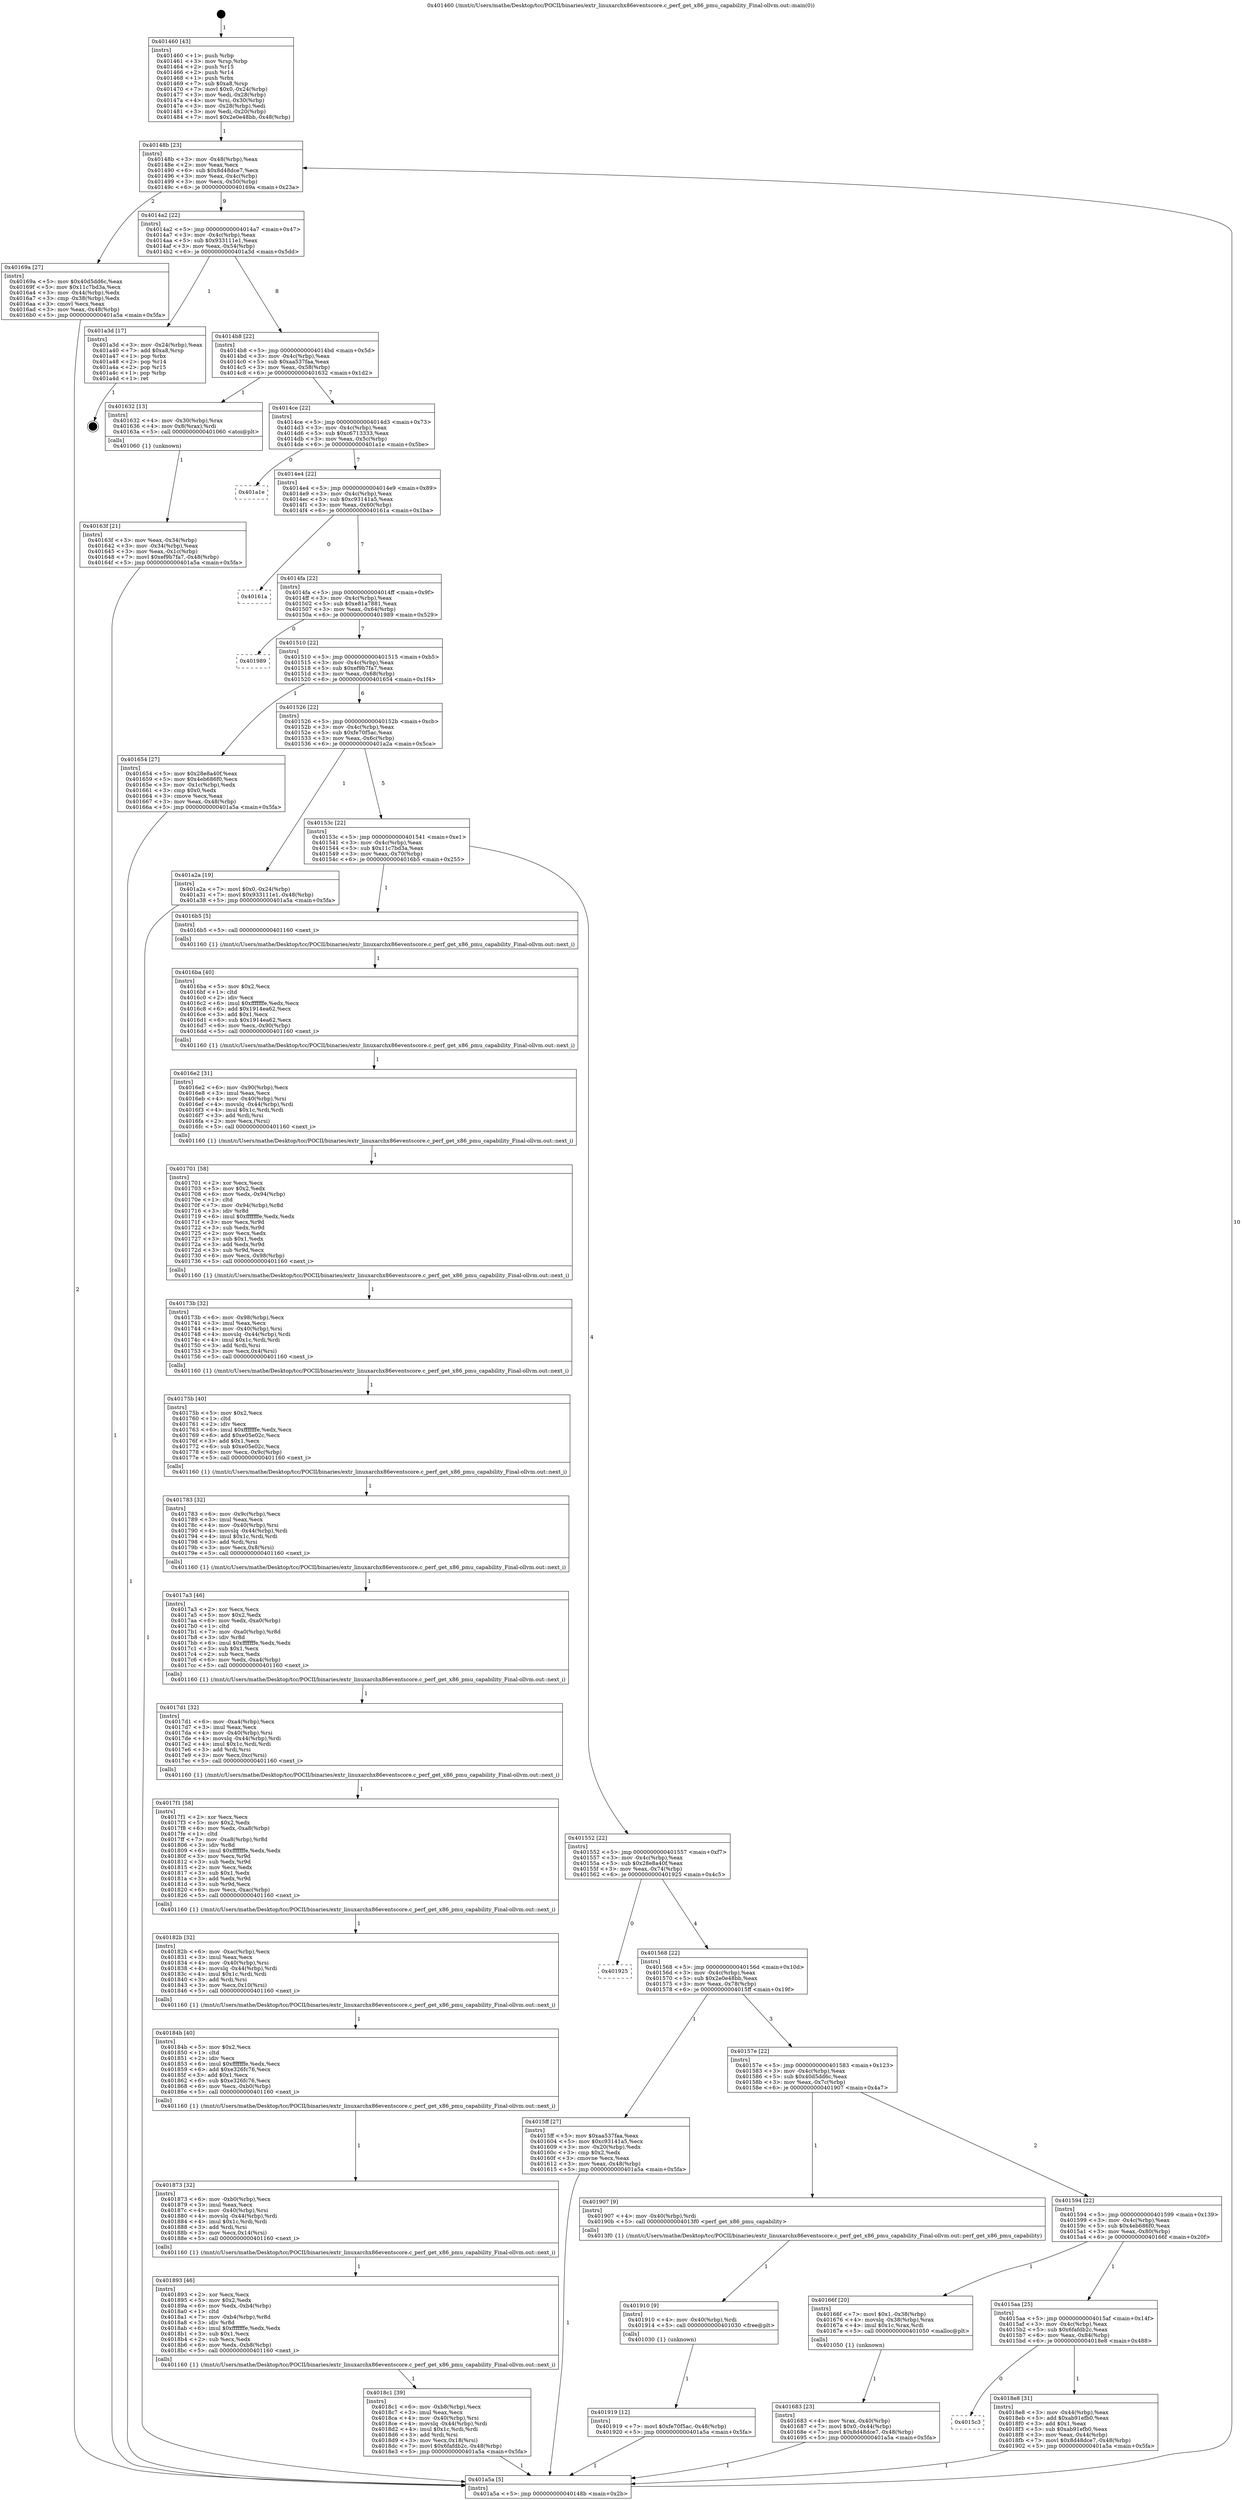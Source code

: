 digraph "0x401460" {
  label = "0x401460 (/mnt/c/Users/mathe/Desktop/tcc/POCII/binaries/extr_linuxarchx86eventscore.c_perf_get_x86_pmu_capability_Final-ollvm.out::main(0))"
  labelloc = "t"
  node[shape=record]

  Entry [label="",width=0.3,height=0.3,shape=circle,fillcolor=black,style=filled]
  "0x40148b" [label="{
     0x40148b [23]\l
     | [instrs]\l
     &nbsp;&nbsp;0x40148b \<+3\>: mov -0x48(%rbp),%eax\l
     &nbsp;&nbsp;0x40148e \<+2\>: mov %eax,%ecx\l
     &nbsp;&nbsp;0x401490 \<+6\>: sub $0x8d48dce7,%ecx\l
     &nbsp;&nbsp;0x401496 \<+3\>: mov %eax,-0x4c(%rbp)\l
     &nbsp;&nbsp;0x401499 \<+3\>: mov %ecx,-0x50(%rbp)\l
     &nbsp;&nbsp;0x40149c \<+6\>: je 000000000040169a \<main+0x23a\>\l
  }"]
  "0x40169a" [label="{
     0x40169a [27]\l
     | [instrs]\l
     &nbsp;&nbsp;0x40169a \<+5\>: mov $0x40d5dd6c,%eax\l
     &nbsp;&nbsp;0x40169f \<+5\>: mov $0x11c7bd3a,%ecx\l
     &nbsp;&nbsp;0x4016a4 \<+3\>: mov -0x44(%rbp),%edx\l
     &nbsp;&nbsp;0x4016a7 \<+3\>: cmp -0x38(%rbp),%edx\l
     &nbsp;&nbsp;0x4016aa \<+3\>: cmovl %ecx,%eax\l
     &nbsp;&nbsp;0x4016ad \<+3\>: mov %eax,-0x48(%rbp)\l
     &nbsp;&nbsp;0x4016b0 \<+5\>: jmp 0000000000401a5a \<main+0x5fa\>\l
  }"]
  "0x4014a2" [label="{
     0x4014a2 [22]\l
     | [instrs]\l
     &nbsp;&nbsp;0x4014a2 \<+5\>: jmp 00000000004014a7 \<main+0x47\>\l
     &nbsp;&nbsp;0x4014a7 \<+3\>: mov -0x4c(%rbp),%eax\l
     &nbsp;&nbsp;0x4014aa \<+5\>: sub $0x933111e1,%eax\l
     &nbsp;&nbsp;0x4014af \<+3\>: mov %eax,-0x54(%rbp)\l
     &nbsp;&nbsp;0x4014b2 \<+6\>: je 0000000000401a3d \<main+0x5dd\>\l
  }"]
  Exit [label="",width=0.3,height=0.3,shape=circle,fillcolor=black,style=filled,peripheries=2]
  "0x401a3d" [label="{
     0x401a3d [17]\l
     | [instrs]\l
     &nbsp;&nbsp;0x401a3d \<+3\>: mov -0x24(%rbp),%eax\l
     &nbsp;&nbsp;0x401a40 \<+7\>: add $0xa8,%rsp\l
     &nbsp;&nbsp;0x401a47 \<+1\>: pop %rbx\l
     &nbsp;&nbsp;0x401a48 \<+2\>: pop %r14\l
     &nbsp;&nbsp;0x401a4a \<+2\>: pop %r15\l
     &nbsp;&nbsp;0x401a4c \<+1\>: pop %rbp\l
     &nbsp;&nbsp;0x401a4d \<+1\>: ret\l
  }"]
  "0x4014b8" [label="{
     0x4014b8 [22]\l
     | [instrs]\l
     &nbsp;&nbsp;0x4014b8 \<+5\>: jmp 00000000004014bd \<main+0x5d\>\l
     &nbsp;&nbsp;0x4014bd \<+3\>: mov -0x4c(%rbp),%eax\l
     &nbsp;&nbsp;0x4014c0 \<+5\>: sub $0xaa537faa,%eax\l
     &nbsp;&nbsp;0x4014c5 \<+3\>: mov %eax,-0x58(%rbp)\l
     &nbsp;&nbsp;0x4014c8 \<+6\>: je 0000000000401632 \<main+0x1d2\>\l
  }"]
  "0x401919" [label="{
     0x401919 [12]\l
     | [instrs]\l
     &nbsp;&nbsp;0x401919 \<+7\>: movl $0xfe70f5ac,-0x48(%rbp)\l
     &nbsp;&nbsp;0x401920 \<+5\>: jmp 0000000000401a5a \<main+0x5fa\>\l
  }"]
  "0x401632" [label="{
     0x401632 [13]\l
     | [instrs]\l
     &nbsp;&nbsp;0x401632 \<+4\>: mov -0x30(%rbp),%rax\l
     &nbsp;&nbsp;0x401636 \<+4\>: mov 0x8(%rax),%rdi\l
     &nbsp;&nbsp;0x40163a \<+5\>: call 0000000000401060 \<atoi@plt\>\l
     | [calls]\l
     &nbsp;&nbsp;0x401060 \{1\} (unknown)\l
  }"]
  "0x4014ce" [label="{
     0x4014ce [22]\l
     | [instrs]\l
     &nbsp;&nbsp;0x4014ce \<+5\>: jmp 00000000004014d3 \<main+0x73\>\l
     &nbsp;&nbsp;0x4014d3 \<+3\>: mov -0x4c(%rbp),%eax\l
     &nbsp;&nbsp;0x4014d6 \<+5\>: sub $0xc6713333,%eax\l
     &nbsp;&nbsp;0x4014db \<+3\>: mov %eax,-0x5c(%rbp)\l
     &nbsp;&nbsp;0x4014de \<+6\>: je 0000000000401a1e \<main+0x5be\>\l
  }"]
  "0x401910" [label="{
     0x401910 [9]\l
     | [instrs]\l
     &nbsp;&nbsp;0x401910 \<+4\>: mov -0x40(%rbp),%rdi\l
     &nbsp;&nbsp;0x401914 \<+5\>: call 0000000000401030 \<free@plt\>\l
     | [calls]\l
     &nbsp;&nbsp;0x401030 \{1\} (unknown)\l
  }"]
  "0x401a1e" [label="{
     0x401a1e\l
  }", style=dashed]
  "0x4014e4" [label="{
     0x4014e4 [22]\l
     | [instrs]\l
     &nbsp;&nbsp;0x4014e4 \<+5\>: jmp 00000000004014e9 \<main+0x89\>\l
     &nbsp;&nbsp;0x4014e9 \<+3\>: mov -0x4c(%rbp),%eax\l
     &nbsp;&nbsp;0x4014ec \<+5\>: sub $0xc93141a5,%eax\l
     &nbsp;&nbsp;0x4014f1 \<+3\>: mov %eax,-0x60(%rbp)\l
     &nbsp;&nbsp;0x4014f4 \<+6\>: je 000000000040161a \<main+0x1ba\>\l
  }"]
  "0x4015c3" [label="{
     0x4015c3\l
  }", style=dashed]
  "0x40161a" [label="{
     0x40161a\l
  }", style=dashed]
  "0x4014fa" [label="{
     0x4014fa [22]\l
     | [instrs]\l
     &nbsp;&nbsp;0x4014fa \<+5\>: jmp 00000000004014ff \<main+0x9f\>\l
     &nbsp;&nbsp;0x4014ff \<+3\>: mov -0x4c(%rbp),%eax\l
     &nbsp;&nbsp;0x401502 \<+5\>: sub $0xe81a7881,%eax\l
     &nbsp;&nbsp;0x401507 \<+3\>: mov %eax,-0x64(%rbp)\l
     &nbsp;&nbsp;0x40150a \<+6\>: je 0000000000401989 \<main+0x529\>\l
  }"]
  "0x4018e8" [label="{
     0x4018e8 [31]\l
     | [instrs]\l
     &nbsp;&nbsp;0x4018e8 \<+3\>: mov -0x44(%rbp),%eax\l
     &nbsp;&nbsp;0x4018eb \<+5\>: add $0xab91efb0,%eax\l
     &nbsp;&nbsp;0x4018f0 \<+3\>: add $0x1,%eax\l
     &nbsp;&nbsp;0x4018f3 \<+5\>: sub $0xab91efb0,%eax\l
     &nbsp;&nbsp;0x4018f8 \<+3\>: mov %eax,-0x44(%rbp)\l
     &nbsp;&nbsp;0x4018fb \<+7\>: movl $0x8d48dce7,-0x48(%rbp)\l
     &nbsp;&nbsp;0x401902 \<+5\>: jmp 0000000000401a5a \<main+0x5fa\>\l
  }"]
  "0x401989" [label="{
     0x401989\l
  }", style=dashed]
  "0x401510" [label="{
     0x401510 [22]\l
     | [instrs]\l
     &nbsp;&nbsp;0x401510 \<+5\>: jmp 0000000000401515 \<main+0xb5\>\l
     &nbsp;&nbsp;0x401515 \<+3\>: mov -0x4c(%rbp),%eax\l
     &nbsp;&nbsp;0x401518 \<+5\>: sub $0xef9b7fa7,%eax\l
     &nbsp;&nbsp;0x40151d \<+3\>: mov %eax,-0x68(%rbp)\l
     &nbsp;&nbsp;0x401520 \<+6\>: je 0000000000401654 \<main+0x1f4\>\l
  }"]
  "0x4018c1" [label="{
     0x4018c1 [39]\l
     | [instrs]\l
     &nbsp;&nbsp;0x4018c1 \<+6\>: mov -0xb8(%rbp),%ecx\l
     &nbsp;&nbsp;0x4018c7 \<+3\>: imul %eax,%ecx\l
     &nbsp;&nbsp;0x4018ca \<+4\>: mov -0x40(%rbp),%rsi\l
     &nbsp;&nbsp;0x4018ce \<+4\>: movslq -0x44(%rbp),%rdi\l
     &nbsp;&nbsp;0x4018d2 \<+4\>: imul $0x1c,%rdi,%rdi\l
     &nbsp;&nbsp;0x4018d6 \<+3\>: add %rdi,%rsi\l
     &nbsp;&nbsp;0x4018d9 \<+3\>: mov %ecx,0x18(%rsi)\l
     &nbsp;&nbsp;0x4018dc \<+7\>: movl $0x6fafdb2c,-0x48(%rbp)\l
     &nbsp;&nbsp;0x4018e3 \<+5\>: jmp 0000000000401a5a \<main+0x5fa\>\l
  }"]
  "0x401654" [label="{
     0x401654 [27]\l
     | [instrs]\l
     &nbsp;&nbsp;0x401654 \<+5\>: mov $0x28e8a40f,%eax\l
     &nbsp;&nbsp;0x401659 \<+5\>: mov $0x4eb686f0,%ecx\l
     &nbsp;&nbsp;0x40165e \<+3\>: mov -0x1c(%rbp),%edx\l
     &nbsp;&nbsp;0x401661 \<+3\>: cmp $0x0,%edx\l
     &nbsp;&nbsp;0x401664 \<+3\>: cmove %ecx,%eax\l
     &nbsp;&nbsp;0x401667 \<+3\>: mov %eax,-0x48(%rbp)\l
     &nbsp;&nbsp;0x40166a \<+5\>: jmp 0000000000401a5a \<main+0x5fa\>\l
  }"]
  "0x401526" [label="{
     0x401526 [22]\l
     | [instrs]\l
     &nbsp;&nbsp;0x401526 \<+5\>: jmp 000000000040152b \<main+0xcb\>\l
     &nbsp;&nbsp;0x40152b \<+3\>: mov -0x4c(%rbp),%eax\l
     &nbsp;&nbsp;0x40152e \<+5\>: sub $0xfe70f5ac,%eax\l
     &nbsp;&nbsp;0x401533 \<+3\>: mov %eax,-0x6c(%rbp)\l
     &nbsp;&nbsp;0x401536 \<+6\>: je 0000000000401a2a \<main+0x5ca\>\l
  }"]
  "0x401893" [label="{
     0x401893 [46]\l
     | [instrs]\l
     &nbsp;&nbsp;0x401893 \<+2\>: xor %ecx,%ecx\l
     &nbsp;&nbsp;0x401895 \<+5\>: mov $0x2,%edx\l
     &nbsp;&nbsp;0x40189a \<+6\>: mov %edx,-0xb4(%rbp)\l
     &nbsp;&nbsp;0x4018a0 \<+1\>: cltd\l
     &nbsp;&nbsp;0x4018a1 \<+7\>: mov -0xb4(%rbp),%r8d\l
     &nbsp;&nbsp;0x4018a8 \<+3\>: idiv %r8d\l
     &nbsp;&nbsp;0x4018ab \<+6\>: imul $0xfffffffe,%edx,%edx\l
     &nbsp;&nbsp;0x4018b1 \<+3\>: sub $0x1,%ecx\l
     &nbsp;&nbsp;0x4018b4 \<+2\>: sub %ecx,%edx\l
     &nbsp;&nbsp;0x4018b6 \<+6\>: mov %edx,-0xb8(%rbp)\l
     &nbsp;&nbsp;0x4018bc \<+5\>: call 0000000000401160 \<next_i\>\l
     | [calls]\l
     &nbsp;&nbsp;0x401160 \{1\} (/mnt/c/Users/mathe/Desktop/tcc/POCII/binaries/extr_linuxarchx86eventscore.c_perf_get_x86_pmu_capability_Final-ollvm.out::next_i)\l
  }"]
  "0x401a2a" [label="{
     0x401a2a [19]\l
     | [instrs]\l
     &nbsp;&nbsp;0x401a2a \<+7\>: movl $0x0,-0x24(%rbp)\l
     &nbsp;&nbsp;0x401a31 \<+7\>: movl $0x933111e1,-0x48(%rbp)\l
     &nbsp;&nbsp;0x401a38 \<+5\>: jmp 0000000000401a5a \<main+0x5fa\>\l
  }"]
  "0x40153c" [label="{
     0x40153c [22]\l
     | [instrs]\l
     &nbsp;&nbsp;0x40153c \<+5\>: jmp 0000000000401541 \<main+0xe1\>\l
     &nbsp;&nbsp;0x401541 \<+3\>: mov -0x4c(%rbp),%eax\l
     &nbsp;&nbsp;0x401544 \<+5\>: sub $0x11c7bd3a,%eax\l
     &nbsp;&nbsp;0x401549 \<+3\>: mov %eax,-0x70(%rbp)\l
     &nbsp;&nbsp;0x40154c \<+6\>: je 00000000004016b5 \<main+0x255\>\l
  }"]
  "0x401873" [label="{
     0x401873 [32]\l
     | [instrs]\l
     &nbsp;&nbsp;0x401873 \<+6\>: mov -0xb0(%rbp),%ecx\l
     &nbsp;&nbsp;0x401879 \<+3\>: imul %eax,%ecx\l
     &nbsp;&nbsp;0x40187c \<+4\>: mov -0x40(%rbp),%rsi\l
     &nbsp;&nbsp;0x401880 \<+4\>: movslq -0x44(%rbp),%rdi\l
     &nbsp;&nbsp;0x401884 \<+4\>: imul $0x1c,%rdi,%rdi\l
     &nbsp;&nbsp;0x401888 \<+3\>: add %rdi,%rsi\l
     &nbsp;&nbsp;0x40188b \<+3\>: mov %ecx,0x14(%rsi)\l
     &nbsp;&nbsp;0x40188e \<+5\>: call 0000000000401160 \<next_i\>\l
     | [calls]\l
     &nbsp;&nbsp;0x401160 \{1\} (/mnt/c/Users/mathe/Desktop/tcc/POCII/binaries/extr_linuxarchx86eventscore.c_perf_get_x86_pmu_capability_Final-ollvm.out::next_i)\l
  }"]
  "0x4016b5" [label="{
     0x4016b5 [5]\l
     | [instrs]\l
     &nbsp;&nbsp;0x4016b5 \<+5\>: call 0000000000401160 \<next_i\>\l
     | [calls]\l
     &nbsp;&nbsp;0x401160 \{1\} (/mnt/c/Users/mathe/Desktop/tcc/POCII/binaries/extr_linuxarchx86eventscore.c_perf_get_x86_pmu_capability_Final-ollvm.out::next_i)\l
  }"]
  "0x401552" [label="{
     0x401552 [22]\l
     | [instrs]\l
     &nbsp;&nbsp;0x401552 \<+5\>: jmp 0000000000401557 \<main+0xf7\>\l
     &nbsp;&nbsp;0x401557 \<+3\>: mov -0x4c(%rbp),%eax\l
     &nbsp;&nbsp;0x40155a \<+5\>: sub $0x28e8a40f,%eax\l
     &nbsp;&nbsp;0x40155f \<+3\>: mov %eax,-0x74(%rbp)\l
     &nbsp;&nbsp;0x401562 \<+6\>: je 0000000000401925 \<main+0x4c5\>\l
  }"]
  "0x40184b" [label="{
     0x40184b [40]\l
     | [instrs]\l
     &nbsp;&nbsp;0x40184b \<+5\>: mov $0x2,%ecx\l
     &nbsp;&nbsp;0x401850 \<+1\>: cltd\l
     &nbsp;&nbsp;0x401851 \<+2\>: idiv %ecx\l
     &nbsp;&nbsp;0x401853 \<+6\>: imul $0xfffffffe,%edx,%ecx\l
     &nbsp;&nbsp;0x401859 \<+6\>: add $0xe326fc76,%ecx\l
     &nbsp;&nbsp;0x40185f \<+3\>: add $0x1,%ecx\l
     &nbsp;&nbsp;0x401862 \<+6\>: sub $0xe326fc76,%ecx\l
     &nbsp;&nbsp;0x401868 \<+6\>: mov %ecx,-0xb0(%rbp)\l
     &nbsp;&nbsp;0x40186e \<+5\>: call 0000000000401160 \<next_i\>\l
     | [calls]\l
     &nbsp;&nbsp;0x401160 \{1\} (/mnt/c/Users/mathe/Desktop/tcc/POCII/binaries/extr_linuxarchx86eventscore.c_perf_get_x86_pmu_capability_Final-ollvm.out::next_i)\l
  }"]
  "0x401925" [label="{
     0x401925\l
  }", style=dashed]
  "0x401568" [label="{
     0x401568 [22]\l
     | [instrs]\l
     &nbsp;&nbsp;0x401568 \<+5\>: jmp 000000000040156d \<main+0x10d\>\l
     &nbsp;&nbsp;0x40156d \<+3\>: mov -0x4c(%rbp),%eax\l
     &nbsp;&nbsp;0x401570 \<+5\>: sub $0x2e0e48bb,%eax\l
     &nbsp;&nbsp;0x401575 \<+3\>: mov %eax,-0x78(%rbp)\l
     &nbsp;&nbsp;0x401578 \<+6\>: je 00000000004015ff \<main+0x19f\>\l
  }"]
  "0x40182b" [label="{
     0x40182b [32]\l
     | [instrs]\l
     &nbsp;&nbsp;0x40182b \<+6\>: mov -0xac(%rbp),%ecx\l
     &nbsp;&nbsp;0x401831 \<+3\>: imul %eax,%ecx\l
     &nbsp;&nbsp;0x401834 \<+4\>: mov -0x40(%rbp),%rsi\l
     &nbsp;&nbsp;0x401838 \<+4\>: movslq -0x44(%rbp),%rdi\l
     &nbsp;&nbsp;0x40183c \<+4\>: imul $0x1c,%rdi,%rdi\l
     &nbsp;&nbsp;0x401840 \<+3\>: add %rdi,%rsi\l
     &nbsp;&nbsp;0x401843 \<+3\>: mov %ecx,0x10(%rsi)\l
     &nbsp;&nbsp;0x401846 \<+5\>: call 0000000000401160 \<next_i\>\l
     | [calls]\l
     &nbsp;&nbsp;0x401160 \{1\} (/mnt/c/Users/mathe/Desktop/tcc/POCII/binaries/extr_linuxarchx86eventscore.c_perf_get_x86_pmu_capability_Final-ollvm.out::next_i)\l
  }"]
  "0x4015ff" [label="{
     0x4015ff [27]\l
     | [instrs]\l
     &nbsp;&nbsp;0x4015ff \<+5\>: mov $0xaa537faa,%eax\l
     &nbsp;&nbsp;0x401604 \<+5\>: mov $0xc93141a5,%ecx\l
     &nbsp;&nbsp;0x401609 \<+3\>: mov -0x20(%rbp),%edx\l
     &nbsp;&nbsp;0x40160c \<+3\>: cmp $0x2,%edx\l
     &nbsp;&nbsp;0x40160f \<+3\>: cmovne %ecx,%eax\l
     &nbsp;&nbsp;0x401612 \<+3\>: mov %eax,-0x48(%rbp)\l
     &nbsp;&nbsp;0x401615 \<+5\>: jmp 0000000000401a5a \<main+0x5fa\>\l
  }"]
  "0x40157e" [label="{
     0x40157e [22]\l
     | [instrs]\l
     &nbsp;&nbsp;0x40157e \<+5\>: jmp 0000000000401583 \<main+0x123\>\l
     &nbsp;&nbsp;0x401583 \<+3\>: mov -0x4c(%rbp),%eax\l
     &nbsp;&nbsp;0x401586 \<+5\>: sub $0x40d5dd6c,%eax\l
     &nbsp;&nbsp;0x40158b \<+3\>: mov %eax,-0x7c(%rbp)\l
     &nbsp;&nbsp;0x40158e \<+6\>: je 0000000000401907 \<main+0x4a7\>\l
  }"]
  "0x401a5a" [label="{
     0x401a5a [5]\l
     | [instrs]\l
     &nbsp;&nbsp;0x401a5a \<+5\>: jmp 000000000040148b \<main+0x2b\>\l
  }"]
  "0x401460" [label="{
     0x401460 [43]\l
     | [instrs]\l
     &nbsp;&nbsp;0x401460 \<+1\>: push %rbp\l
     &nbsp;&nbsp;0x401461 \<+3\>: mov %rsp,%rbp\l
     &nbsp;&nbsp;0x401464 \<+2\>: push %r15\l
     &nbsp;&nbsp;0x401466 \<+2\>: push %r14\l
     &nbsp;&nbsp;0x401468 \<+1\>: push %rbx\l
     &nbsp;&nbsp;0x401469 \<+7\>: sub $0xa8,%rsp\l
     &nbsp;&nbsp;0x401470 \<+7\>: movl $0x0,-0x24(%rbp)\l
     &nbsp;&nbsp;0x401477 \<+3\>: mov %edi,-0x28(%rbp)\l
     &nbsp;&nbsp;0x40147a \<+4\>: mov %rsi,-0x30(%rbp)\l
     &nbsp;&nbsp;0x40147e \<+3\>: mov -0x28(%rbp),%edi\l
     &nbsp;&nbsp;0x401481 \<+3\>: mov %edi,-0x20(%rbp)\l
     &nbsp;&nbsp;0x401484 \<+7\>: movl $0x2e0e48bb,-0x48(%rbp)\l
  }"]
  "0x40163f" [label="{
     0x40163f [21]\l
     | [instrs]\l
     &nbsp;&nbsp;0x40163f \<+3\>: mov %eax,-0x34(%rbp)\l
     &nbsp;&nbsp;0x401642 \<+3\>: mov -0x34(%rbp),%eax\l
     &nbsp;&nbsp;0x401645 \<+3\>: mov %eax,-0x1c(%rbp)\l
     &nbsp;&nbsp;0x401648 \<+7\>: movl $0xef9b7fa7,-0x48(%rbp)\l
     &nbsp;&nbsp;0x40164f \<+5\>: jmp 0000000000401a5a \<main+0x5fa\>\l
  }"]
  "0x4017f1" [label="{
     0x4017f1 [58]\l
     | [instrs]\l
     &nbsp;&nbsp;0x4017f1 \<+2\>: xor %ecx,%ecx\l
     &nbsp;&nbsp;0x4017f3 \<+5\>: mov $0x2,%edx\l
     &nbsp;&nbsp;0x4017f8 \<+6\>: mov %edx,-0xa8(%rbp)\l
     &nbsp;&nbsp;0x4017fe \<+1\>: cltd\l
     &nbsp;&nbsp;0x4017ff \<+7\>: mov -0xa8(%rbp),%r8d\l
     &nbsp;&nbsp;0x401806 \<+3\>: idiv %r8d\l
     &nbsp;&nbsp;0x401809 \<+6\>: imul $0xfffffffe,%edx,%edx\l
     &nbsp;&nbsp;0x40180f \<+3\>: mov %ecx,%r9d\l
     &nbsp;&nbsp;0x401812 \<+3\>: sub %edx,%r9d\l
     &nbsp;&nbsp;0x401815 \<+2\>: mov %ecx,%edx\l
     &nbsp;&nbsp;0x401817 \<+3\>: sub $0x1,%edx\l
     &nbsp;&nbsp;0x40181a \<+3\>: add %edx,%r9d\l
     &nbsp;&nbsp;0x40181d \<+3\>: sub %r9d,%ecx\l
     &nbsp;&nbsp;0x401820 \<+6\>: mov %ecx,-0xac(%rbp)\l
     &nbsp;&nbsp;0x401826 \<+5\>: call 0000000000401160 \<next_i\>\l
     | [calls]\l
     &nbsp;&nbsp;0x401160 \{1\} (/mnt/c/Users/mathe/Desktop/tcc/POCII/binaries/extr_linuxarchx86eventscore.c_perf_get_x86_pmu_capability_Final-ollvm.out::next_i)\l
  }"]
  "0x401907" [label="{
     0x401907 [9]\l
     | [instrs]\l
     &nbsp;&nbsp;0x401907 \<+4\>: mov -0x40(%rbp),%rdi\l
     &nbsp;&nbsp;0x40190b \<+5\>: call 00000000004013f0 \<perf_get_x86_pmu_capability\>\l
     | [calls]\l
     &nbsp;&nbsp;0x4013f0 \{1\} (/mnt/c/Users/mathe/Desktop/tcc/POCII/binaries/extr_linuxarchx86eventscore.c_perf_get_x86_pmu_capability_Final-ollvm.out::perf_get_x86_pmu_capability)\l
  }"]
  "0x401594" [label="{
     0x401594 [22]\l
     | [instrs]\l
     &nbsp;&nbsp;0x401594 \<+5\>: jmp 0000000000401599 \<main+0x139\>\l
     &nbsp;&nbsp;0x401599 \<+3\>: mov -0x4c(%rbp),%eax\l
     &nbsp;&nbsp;0x40159c \<+5\>: sub $0x4eb686f0,%eax\l
     &nbsp;&nbsp;0x4015a1 \<+3\>: mov %eax,-0x80(%rbp)\l
     &nbsp;&nbsp;0x4015a4 \<+6\>: je 000000000040166f \<main+0x20f\>\l
  }"]
  "0x4017d1" [label="{
     0x4017d1 [32]\l
     | [instrs]\l
     &nbsp;&nbsp;0x4017d1 \<+6\>: mov -0xa4(%rbp),%ecx\l
     &nbsp;&nbsp;0x4017d7 \<+3\>: imul %eax,%ecx\l
     &nbsp;&nbsp;0x4017da \<+4\>: mov -0x40(%rbp),%rsi\l
     &nbsp;&nbsp;0x4017de \<+4\>: movslq -0x44(%rbp),%rdi\l
     &nbsp;&nbsp;0x4017e2 \<+4\>: imul $0x1c,%rdi,%rdi\l
     &nbsp;&nbsp;0x4017e6 \<+3\>: add %rdi,%rsi\l
     &nbsp;&nbsp;0x4017e9 \<+3\>: mov %ecx,0xc(%rsi)\l
     &nbsp;&nbsp;0x4017ec \<+5\>: call 0000000000401160 \<next_i\>\l
     | [calls]\l
     &nbsp;&nbsp;0x401160 \{1\} (/mnt/c/Users/mathe/Desktop/tcc/POCII/binaries/extr_linuxarchx86eventscore.c_perf_get_x86_pmu_capability_Final-ollvm.out::next_i)\l
  }"]
  "0x40166f" [label="{
     0x40166f [20]\l
     | [instrs]\l
     &nbsp;&nbsp;0x40166f \<+7\>: movl $0x1,-0x38(%rbp)\l
     &nbsp;&nbsp;0x401676 \<+4\>: movslq -0x38(%rbp),%rax\l
     &nbsp;&nbsp;0x40167a \<+4\>: imul $0x1c,%rax,%rdi\l
     &nbsp;&nbsp;0x40167e \<+5\>: call 0000000000401050 \<malloc@plt\>\l
     | [calls]\l
     &nbsp;&nbsp;0x401050 \{1\} (unknown)\l
  }"]
  "0x4015aa" [label="{
     0x4015aa [25]\l
     | [instrs]\l
     &nbsp;&nbsp;0x4015aa \<+5\>: jmp 00000000004015af \<main+0x14f\>\l
     &nbsp;&nbsp;0x4015af \<+3\>: mov -0x4c(%rbp),%eax\l
     &nbsp;&nbsp;0x4015b2 \<+5\>: sub $0x6fafdb2c,%eax\l
     &nbsp;&nbsp;0x4015b7 \<+6\>: mov %eax,-0x84(%rbp)\l
     &nbsp;&nbsp;0x4015bd \<+6\>: je 00000000004018e8 \<main+0x488\>\l
  }"]
  "0x401683" [label="{
     0x401683 [23]\l
     | [instrs]\l
     &nbsp;&nbsp;0x401683 \<+4\>: mov %rax,-0x40(%rbp)\l
     &nbsp;&nbsp;0x401687 \<+7\>: movl $0x0,-0x44(%rbp)\l
     &nbsp;&nbsp;0x40168e \<+7\>: movl $0x8d48dce7,-0x48(%rbp)\l
     &nbsp;&nbsp;0x401695 \<+5\>: jmp 0000000000401a5a \<main+0x5fa\>\l
  }"]
  "0x4016ba" [label="{
     0x4016ba [40]\l
     | [instrs]\l
     &nbsp;&nbsp;0x4016ba \<+5\>: mov $0x2,%ecx\l
     &nbsp;&nbsp;0x4016bf \<+1\>: cltd\l
     &nbsp;&nbsp;0x4016c0 \<+2\>: idiv %ecx\l
     &nbsp;&nbsp;0x4016c2 \<+6\>: imul $0xfffffffe,%edx,%ecx\l
     &nbsp;&nbsp;0x4016c8 \<+6\>: add $0x1914ea62,%ecx\l
     &nbsp;&nbsp;0x4016ce \<+3\>: add $0x1,%ecx\l
     &nbsp;&nbsp;0x4016d1 \<+6\>: sub $0x1914ea62,%ecx\l
     &nbsp;&nbsp;0x4016d7 \<+6\>: mov %ecx,-0x90(%rbp)\l
     &nbsp;&nbsp;0x4016dd \<+5\>: call 0000000000401160 \<next_i\>\l
     | [calls]\l
     &nbsp;&nbsp;0x401160 \{1\} (/mnt/c/Users/mathe/Desktop/tcc/POCII/binaries/extr_linuxarchx86eventscore.c_perf_get_x86_pmu_capability_Final-ollvm.out::next_i)\l
  }"]
  "0x4016e2" [label="{
     0x4016e2 [31]\l
     | [instrs]\l
     &nbsp;&nbsp;0x4016e2 \<+6\>: mov -0x90(%rbp),%ecx\l
     &nbsp;&nbsp;0x4016e8 \<+3\>: imul %eax,%ecx\l
     &nbsp;&nbsp;0x4016eb \<+4\>: mov -0x40(%rbp),%rsi\l
     &nbsp;&nbsp;0x4016ef \<+4\>: movslq -0x44(%rbp),%rdi\l
     &nbsp;&nbsp;0x4016f3 \<+4\>: imul $0x1c,%rdi,%rdi\l
     &nbsp;&nbsp;0x4016f7 \<+3\>: add %rdi,%rsi\l
     &nbsp;&nbsp;0x4016fa \<+2\>: mov %ecx,(%rsi)\l
     &nbsp;&nbsp;0x4016fc \<+5\>: call 0000000000401160 \<next_i\>\l
     | [calls]\l
     &nbsp;&nbsp;0x401160 \{1\} (/mnt/c/Users/mathe/Desktop/tcc/POCII/binaries/extr_linuxarchx86eventscore.c_perf_get_x86_pmu_capability_Final-ollvm.out::next_i)\l
  }"]
  "0x401701" [label="{
     0x401701 [58]\l
     | [instrs]\l
     &nbsp;&nbsp;0x401701 \<+2\>: xor %ecx,%ecx\l
     &nbsp;&nbsp;0x401703 \<+5\>: mov $0x2,%edx\l
     &nbsp;&nbsp;0x401708 \<+6\>: mov %edx,-0x94(%rbp)\l
     &nbsp;&nbsp;0x40170e \<+1\>: cltd\l
     &nbsp;&nbsp;0x40170f \<+7\>: mov -0x94(%rbp),%r8d\l
     &nbsp;&nbsp;0x401716 \<+3\>: idiv %r8d\l
     &nbsp;&nbsp;0x401719 \<+6\>: imul $0xfffffffe,%edx,%edx\l
     &nbsp;&nbsp;0x40171f \<+3\>: mov %ecx,%r9d\l
     &nbsp;&nbsp;0x401722 \<+3\>: sub %edx,%r9d\l
     &nbsp;&nbsp;0x401725 \<+2\>: mov %ecx,%edx\l
     &nbsp;&nbsp;0x401727 \<+3\>: sub $0x1,%edx\l
     &nbsp;&nbsp;0x40172a \<+3\>: add %edx,%r9d\l
     &nbsp;&nbsp;0x40172d \<+3\>: sub %r9d,%ecx\l
     &nbsp;&nbsp;0x401730 \<+6\>: mov %ecx,-0x98(%rbp)\l
     &nbsp;&nbsp;0x401736 \<+5\>: call 0000000000401160 \<next_i\>\l
     | [calls]\l
     &nbsp;&nbsp;0x401160 \{1\} (/mnt/c/Users/mathe/Desktop/tcc/POCII/binaries/extr_linuxarchx86eventscore.c_perf_get_x86_pmu_capability_Final-ollvm.out::next_i)\l
  }"]
  "0x40173b" [label="{
     0x40173b [32]\l
     | [instrs]\l
     &nbsp;&nbsp;0x40173b \<+6\>: mov -0x98(%rbp),%ecx\l
     &nbsp;&nbsp;0x401741 \<+3\>: imul %eax,%ecx\l
     &nbsp;&nbsp;0x401744 \<+4\>: mov -0x40(%rbp),%rsi\l
     &nbsp;&nbsp;0x401748 \<+4\>: movslq -0x44(%rbp),%rdi\l
     &nbsp;&nbsp;0x40174c \<+4\>: imul $0x1c,%rdi,%rdi\l
     &nbsp;&nbsp;0x401750 \<+3\>: add %rdi,%rsi\l
     &nbsp;&nbsp;0x401753 \<+3\>: mov %ecx,0x4(%rsi)\l
     &nbsp;&nbsp;0x401756 \<+5\>: call 0000000000401160 \<next_i\>\l
     | [calls]\l
     &nbsp;&nbsp;0x401160 \{1\} (/mnt/c/Users/mathe/Desktop/tcc/POCII/binaries/extr_linuxarchx86eventscore.c_perf_get_x86_pmu_capability_Final-ollvm.out::next_i)\l
  }"]
  "0x40175b" [label="{
     0x40175b [40]\l
     | [instrs]\l
     &nbsp;&nbsp;0x40175b \<+5\>: mov $0x2,%ecx\l
     &nbsp;&nbsp;0x401760 \<+1\>: cltd\l
     &nbsp;&nbsp;0x401761 \<+2\>: idiv %ecx\l
     &nbsp;&nbsp;0x401763 \<+6\>: imul $0xfffffffe,%edx,%ecx\l
     &nbsp;&nbsp;0x401769 \<+6\>: add $0xe05e02c,%ecx\l
     &nbsp;&nbsp;0x40176f \<+3\>: add $0x1,%ecx\l
     &nbsp;&nbsp;0x401772 \<+6\>: sub $0xe05e02c,%ecx\l
     &nbsp;&nbsp;0x401778 \<+6\>: mov %ecx,-0x9c(%rbp)\l
     &nbsp;&nbsp;0x40177e \<+5\>: call 0000000000401160 \<next_i\>\l
     | [calls]\l
     &nbsp;&nbsp;0x401160 \{1\} (/mnt/c/Users/mathe/Desktop/tcc/POCII/binaries/extr_linuxarchx86eventscore.c_perf_get_x86_pmu_capability_Final-ollvm.out::next_i)\l
  }"]
  "0x401783" [label="{
     0x401783 [32]\l
     | [instrs]\l
     &nbsp;&nbsp;0x401783 \<+6\>: mov -0x9c(%rbp),%ecx\l
     &nbsp;&nbsp;0x401789 \<+3\>: imul %eax,%ecx\l
     &nbsp;&nbsp;0x40178c \<+4\>: mov -0x40(%rbp),%rsi\l
     &nbsp;&nbsp;0x401790 \<+4\>: movslq -0x44(%rbp),%rdi\l
     &nbsp;&nbsp;0x401794 \<+4\>: imul $0x1c,%rdi,%rdi\l
     &nbsp;&nbsp;0x401798 \<+3\>: add %rdi,%rsi\l
     &nbsp;&nbsp;0x40179b \<+3\>: mov %ecx,0x8(%rsi)\l
     &nbsp;&nbsp;0x40179e \<+5\>: call 0000000000401160 \<next_i\>\l
     | [calls]\l
     &nbsp;&nbsp;0x401160 \{1\} (/mnt/c/Users/mathe/Desktop/tcc/POCII/binaries/extr_linuxarchx86eventscore.c_perf_get_x86_pmu_capability_Final-ollvm.out::next_i)\l
  }"]
  "0x4017a3" [label="{
     0x4017a3 [46]\l
     | [instrs]\l
     &nbsp;&nbsp;0x4017a3 \<+2\>: xor %ecx,%ecx\l
     &nbsp;&nbsp;0x4017a5 \<+5\>: mov $0x2,%edx\l
     &nbsp;&nbsp;0x4017aa \<+6\>: mov %edx,-0xa0(%rbp)\l
     &nbsp;&nbsp;0x4017b0 \<+1\>: cltd\l
     &nbsp;&nbsp;0x4017b1 \<+7\>: mov -0xa0(%rbp),%r8d\l
     &nbsp;&nbsp;0x4017b8 \<+3\>: idiv %r8d\l
     &nbsp;&nbsp;0x4017bb \<+6\>: imul $0xfffffffe,%edx,%edx\l
     &nbsp;&nbsp;0x4017c1 \<+3\>: sub $0x1,%ecx\l
     &nbsp;&nbsp;0x4017c4 \<+2\>: sub %ecx,%edx\l
     &nbsp;&nbsp;0x4017c6 \<+6\>: mov %edx,-0xa4(%rbp)\l
     &nbsp;&nbsp;0x4017cc \<+5\>: call 0000000000401160 \<next_i\>\l
     | [calls]\l
     &nbsp;&nbsp;0x401160 \{1\} (/mnt/c/Users/mathe/Desktop/tcc/POCII/binaries/extr_linuxarchx86eventscore.c_perf_get_x86_pmu_capability_Final-ollvm.out::next_i)\l
  }"]
  Entry -> "0x401460" [label=" 1"]
  "0x40148b" -> "0x40169a" [label=" 2"]
  "0x40148b" -> "0x4014a2" [label=" 9"]
  "0x401a3d" -> Exit [label=" 1"]
  "0x4014a2" -> "0x401a3d" [label=" 1"]
  "0x4014a2" -> "0x4014b8" [label=" 8"]
  "0x401a2a" -> "0x401a5a" [label=" 1"]
  "0x4014b8" -> "0x401632" [label=" 1"]
  "0x4014b8" -> "0x4014ce" [label=" 7"]
  "0x401919" -> "0x401a5a" [label=" 1"]
  "0x4014ce" -> "0x401a1e" [label=" 0"]
  "0x4014ce" -> "0x4014e4" [label=" 7"]
  "0x401910" -> "0x401919" [label=" 1"]
  "0x4014e4" -> "0x40161a" [label=" 0"]
  "0x4014e4" -> "0x4014fa" [label=" 7"]
  "0x401907" -> "0x401910" [label=" 1"]
  "0x4014fa" -> "0x401989" [label=" 0"]
  "0x4014fa" -> "0x401510" [label=" 7"]
  "0x4018e8" -> "0x401a5a" [label=" 1"]
  "0x401510" -> "0x401654" [label=" 1"]
  "0x401510" -> "0x401526" [label=" 6"]
  "0x4015aa" -> "0x4018e8" [label=" 1"]
  "0x401526" -> "0x401a2a" [label=" 1"]
  "0x401526" -> "0x40153c" [label=" 5"]
  "0x4015aa" -> "0x4015c3" [label=" 0"]
  "0x40153c" -> "0x4016b5" [label=" 1"]
  "0x40153c" -> "0x401552" [label=" 4"]
  "0x4018c1" -> "0x401a5a" [label=" 1"]
  "0x401552" -> "0x401925" [label=" 0"]
  "0x401552" -> "0x401568" [label=" 4"]
  "0x401893" -> "0x4018c1" [label=" 1"]
  "0x401568" -> "0x4015ff" [label=" 1"]
  "0x401568" -> "0x40157e" [label=" 3"]
  "0x4015ff" -> "0x401a5a" [label=" 1"]
  "0x401460" -> "0x40148b" [label=" 1"]
  "0x401a5a" -> "0x40148b" [label=" 10"]
  "0x401632" -> "0x40163f" [label=" 1"]
  "0x40163f" -> "0x401a5a" [label=" 1"]
  "0x401654" -> "0x401a5a" [label=" 1"]
  "0x401873" -> "0x401893" [label=" 1"]
  "0x40157e" -> "0x401907" [label=" 1"]
  "0x40157e" -> "0x401594" [label=" 2"]
  "0x40184b" -> "0x401873" [label=" 1"]
  "0x401594" -> "0x40166f" [label=" 1"]
  "0x401594" -> "0x4015aa" [label=" 1"]
  "0x40166f" -> "0x401683" [label=" 1"]
  "0x401683" -> "0x401a5a" [label=" 1"]
  "0x40169a" -> "0x401a5a" [label=" 2"]
  "0x4016b5" -> "0x4016ba" [label=" 1"]
  "0x4016ba" -> "0x4016e2" [label=" 1"]
  "0x4016e2" -> "0x401701" [label=" 1"]
  "0x401701" -> "0x40173b" [label=" 1"]
  "0x40173b" -> "0x40175b" [label=" 1"]
  "0x40175b" -> "0x401783" [label=" 1"]
  "0x401783" -> "0x4017a3" [label=" 1"]
  "0x4017a3" -> "0x4017d1" [label=" 1"]
  "0x4017d1" -> "0x4017f1" [label=" 1"]
  "0x4017f1" -> "0x40182b" [label=" 1"]
  "0x40182b" -> "0x40184b" [label=" 1"]
}
